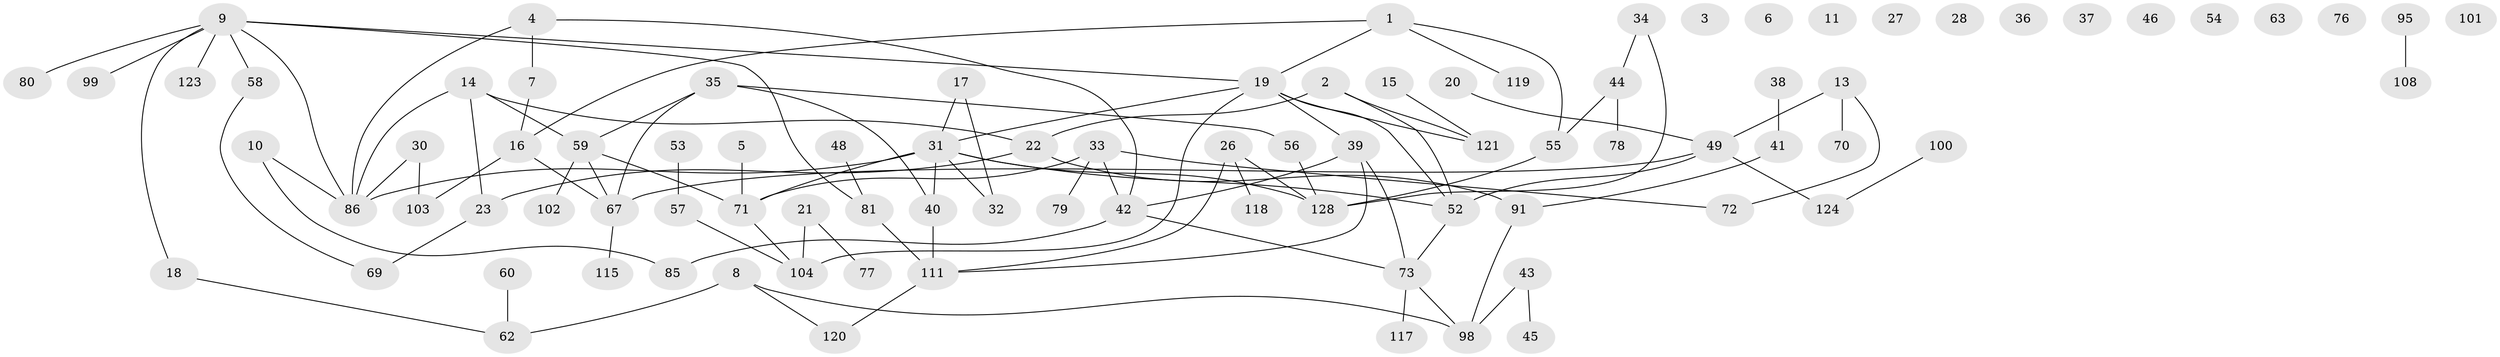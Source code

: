 // Generated by graph-tools (version 1.1) at 2025/23/03/03/25 07:23:28]
// undirected, 89 vertices, 105 edges
graph export_dot {
graph [start="1"]
  node [color=gray90,style=filled];
  1 [super="+74"];
  2 [super="+25"];
  3;
  4 [super="+12"];
  5;
  6;
  7 [super="+65"];
  8 [super="+75"];
  9 [super="+92"];
  10;
  11 [super="+47"];
  13 [super="+96"];
  14 [super="+29"];
  15;
  16 [super="+61"];
  17;
  18 [super="+83"];
  19 [super="+107"];
  20;
  21;
  22;
  23 [super="+24"];
  26 [super="+50"];
  27;
  28;
  30 [super="+109"];
  31 [super="+64"];
  32;
  33 [super="+51"];
  34 [super="+68"];
  35;
  36;
  37;
  38;
  39;
  40 [super="+125"];
  41;
  42 [super="+122"];
  43;
  44;
  45;
  46;
  48;
  49;
  52 [super="+88"];
  53 [super="+82"];
  54 [super="+105"];
  55 [super="+112"];
  56;
  57;
  58 [super="+66"];
  59 [super="+84"];
  60;
  62 [super="+127"];
  63;
  67 [super="+94"];
  69 [super="+106"];
  70;
  71 [super="+93"];
  72 [super="+87"];
  73 [super="+113"];
  76;
  77 [super="+97"];
  78;
  79;
  80;
  81 [super="+90"];
  85 [super="+126"];
  86 [super="+89"];
  91;
  95;
  98 [super="+116"];
  99;
  100;
  101;
  102;
  103;
  104 [super="+110"];
  108;
  111 [super="+114"];
  115;
  117;
  118;
  119;
  120;
  121;
  123;
  124;
  128;
  1 -- 16;
  1 -- 55;
  1 -- 119;
  1 -- 19;
  2 -- 22;
  2 -- 121;
  2 -- 52;
  4 -- 7;
  4 -- 86;
  4 -- 42;
  5 -- 71;
  7 -- 16;
  8 -- 98;
  8 -- 120;
  8 -- 62;
  9 -- 80;
  9 -- 81;
  9 -- 99;
  9 -- 86;
  9 -- 123;
  9 -- 19;
  9 -- 18;
  9 -- 58;
  10 -- 86;
  10 -- 85;
  13 -- 49;
  13 -- 70;
  13 -- 72;
  14 -- 22;
  14 -- 86;
  14 -- 59;
  14 -- 23;
  15 -- 121;
  16 -- 67;
  16 -- 103;
  17 -- 32;
  17 -- 31;
  18 -- 62;
  19 -- 39;
  19 -- 52;
  19 -- 104;
  19 -- 121;
  19 -- 31;
  20 -- 49;
  21 -- 77;
  21 -- 104;
  22 -- 91;
  22 -- 23;
  23 -- 69;
  26 -- 128;
  26 -- 118;
  26 -- 111;
  30 -- 86 [weight=2];
  30 -- 103;
  31 -- 128;
  31 -- 86;
  31 -- 32;
  31 -- 71;
  31 -- 40;
  31 -- 52;
  33 -- 71;
  33 -- 79;
  33 -- 72;
  33 -- 42;
  34 -- 44;
  34 -- 128;
  35 -- 56;
  35 -- 59;
  35 -- 40;
  35 -- 67;
  38 -- 41;
  39 -- 73;
  39 -- 111;
  39 -- 42;
  40 -- 111;
  41 -- 91;
  42 -- 73;
  42 -- 85;
  43 -- 45;
  43 -- 98;
  44 -- 78;
  44 -- 55;
  48 -- 81;
  49 -- 67;
  49 -- 124;
  49 -- 52;
  52 -- 73;
  53 -- 57;
  55 -- 128;
  56 -- 128;
  57 -- 104;
  58 -- 69;
  59 -- 71;
  59 -- 102;
  59 -- 67;
  60 -- 62;
  67 -- 115;
  71 -- 104;
  73 -- 98;
  73 -- 117;
  81 -- 111 [weight=2];
  91 -- 98;
  95 -- 108;
  100 -- 124;
  111 -- 120;
}
